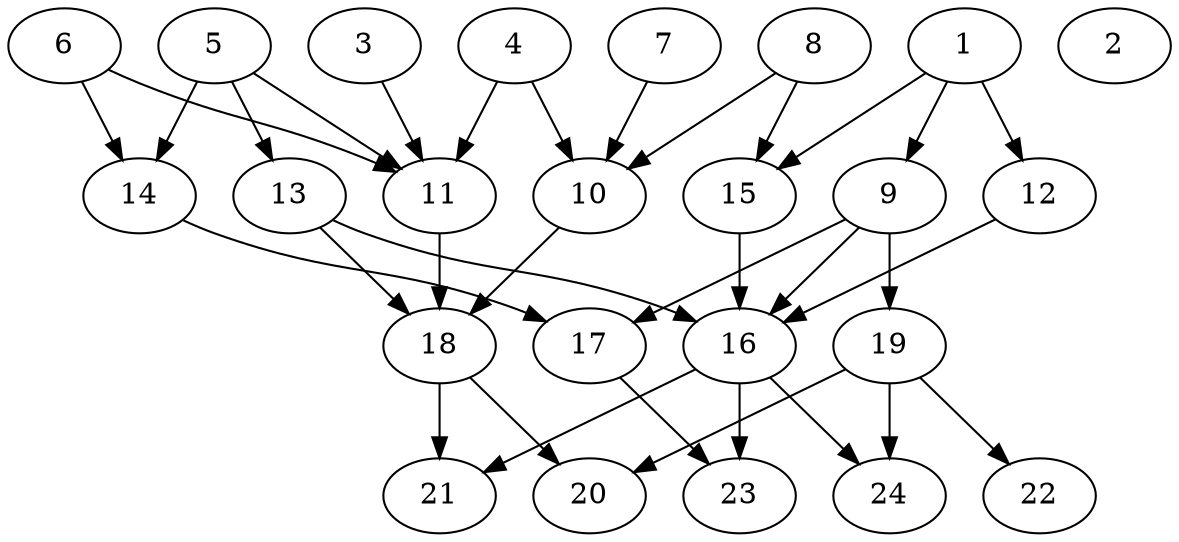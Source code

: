 // DAG (tier=2-normal, mode=data, n=24, ccr=0.408, fat=0.654, density=0.554, regular=0.588, jump=0.161, mindata=2097152, maxdata=16777216)
// DAG automatically generated by daggen at Sun Aug 24 16:33:34 2025
// /home/ermia/Project/Environments/daggen/bin/daggen --dot --ccr 0.408 --fat 0.654 --regular 0.588 --density 0.554 --jump 0.161 --mindata 2097152 --maxdata 16777216 -n 24 
digraph G {
  1 [size="54344157951820824576", alpha="0.19", expect_size="27172078975910412288"]
  1 -> 9 [size ="114777976209408"]
  1 -> 12 [size ="114777976209408"]
  1 -> 15 [size ="114777976209408"]
  2 [size="42802218156689688", alpha="0.14", expect_size="21401109078344844"]
  3 [size="81499028341859024896", alpha="0.04", expect_size="40749514170929512448"]
  3 -> 11 [size ="150380528795648"]
  4 [size="2416937989257810", alpha="0.07", expect_size="1208468994628905"]
  4 -> 10 [size ="219301441175552"]
  4 -> 11 [size ="219301441175552"]
  5 [size="82313666202508416", alpha="0.04", expect_size="41156833101254208"]
  5 -> 11 [size ="1929952144392192"]
  5 -> 13 [size ="1929952144392192"]
  5 -> 14 [size ="1929952144392192"]
  6 [size="73140356049163780096", alpha="0.05", expect_size="36570178024581890048"]
  6 -> 11 [size ="139914062594048"]
  6 -> 14 [size ="139914062594048"]
  7 [size="51913150206803181568", alpha="0.19", expect_size="25956575103401590784"]
  7 -> 10 [size ="111328983252992"]
  8 [size="26382341756561552", alpha="0.14", expect_size="13191170878280776"]
  8 -> 10 [size ="928370602803200"]
  8 -> 15 [size ="928370602803200"]
  9 [size="2762977039749864", alpha="0.02", expect_size="1381488519874932"]
  9 -> 16 [size ="89753416368128"]
  9 -> 17 [size ="89753416368128"]
  9 -> 19 [size ="89753416368128"]
  10 [size="44956498684619144", alpha="0.17", expect_size="22478249342309572"]
  10 -> 18 [size ="1182924800000000"]
  11 [size="1817781793764512768", alpha="0.17", expect_size="908890896882256384"]
  11 -> 18 [size ="997565084467200"]
  12 [size="2631980456147957248", alpha="0.10", expect_size="1315990228073978624"]
  12 -> 16 [size ="966705073356800"]
  13 [size="989419773949955456", alpha="0.13", expect_size="494709886974977728"]
  13 -> 16 [size ="746430830477312"]
  13 -> 18 [size ="746430830477312"]
  14 [size="281079338038252797952", alpha="0.08", expect_size="140539669019126398976"]
  14 -> 17 [size ="343275336630272"]
  15 [size="1527601075073688010752", alpha="0.05", expect_size="763800537536844005376"]
  15 -> 16 [size ="1061117044457472"]
  16 [size="16741845330345984", alpha="0.12", expect_size="8370922665172992"]
  16 -> 21 [size ="793847395254272"]
  16 -> 23 [size ="793847395254272"]
  16 -> 24 [size ="793847395254272"]
  17 [size="1521090842209952989184", alpha="0.07", expect_size="760545421104976494592"]
  17 -> 23 [size ="1058100098367488"]
  18 [size="4616540069567756", alpha="0.15", expect_size="2308270034783878"]
  18 -> 20 [size ="120113592270848"]
  18 -> 21 [size ="120113592270848"]
  19 [size="42838554331695808512", alpha="0.14", expect_size="21419277165847904256"]
  19 -> 20 [size ="97944455872512"]
  19 -> 22 [size ="97944455872512"]
  19 -> 24 [size ="97944455872512"]
  20 [size="33849226399366250496", alpha="0.12", expect_size="16924613199683125248"]
  21 [size="50263672480319143936", alpha="0.08", expect_size="25131836240159571968"]
  22 [size="16168259384049696", alpha="0.05", expect_size="8084129692024848"]
  23 [size="360768956499012616192", alpha="0.18", expect_size="180384478249506308096"]
  24 [size="587274560565462171648", alpha="0.01", expect_size="293637280282731085824"]
}